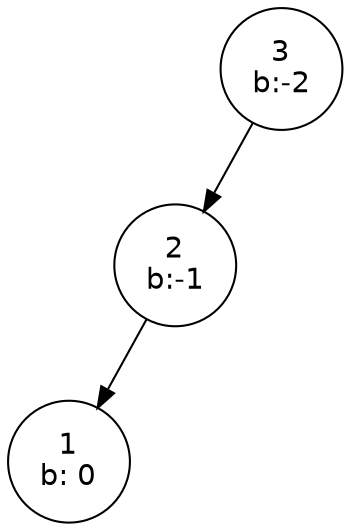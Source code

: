 digraph G {
	graph [fontname = "Helvetica"];
	node [fontname = "Helvetica",shape=circle];
	edge [fontname = "Helvetica"];

	3 [label="3\nb:-2",width=0.8];
	2 [label="2\nb:-1",width=0.8];
	1 [label="1\nb: 0",width=0.8];

	3 -> 2;
	m3 [label="", width=0.1, style=invis];
	3 -> m3 [style=invis];
	r3 [label="", width=0.1, style=invis];
	3 -> r3 [style=invis];
	{rank=same 2 -> m3 -> r3 [style=invis]};

	2 -> 1;
	l2 [label="", width=0.1, style=invis];
	2 -> l2 [style=invis];
	r2 [label="", width=0.1, style=invis];
	2 -> r2 [style=invis];
	{rank=same 1 -> l2 -> r2 [style=invis]};
}
